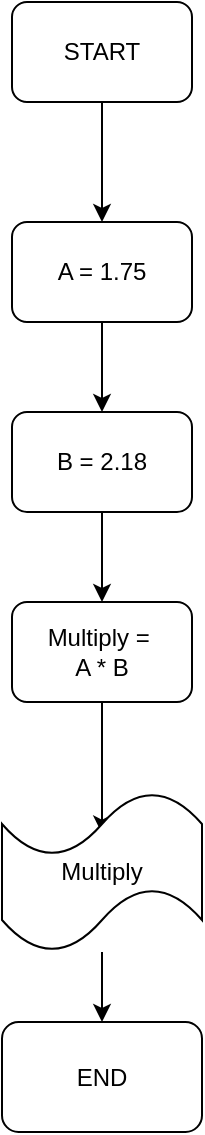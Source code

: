 <mxfile version="21.6.3" type="github">
  <diagram id="C5RBs43oDa-KdzZeNtuy" name="Page-1">
    <mxGraphModel dx="954" dy="642" grid="1" gridSize="10" guides="1" tooltips="1" connect="1" arrows="1" fold="1" page="1" pageScale="1" pageWidth="827" pageHeight="1169" math="0" shadow="0">
      <root>
        <mxCell id="WIyWlLk6GJQsqaUBKTNV-0" />
        <mxCell id="WIyWlLk6GJQsqaUBKTNV-1" parent="WIyWlLk6GJQsqaUBKTNV-0" />
        <mxCell id="I-HRYapTJ19IXj3I7Lnx-9" value="" style="rounded=1;whiteSpace=wrap;html=1;" vertex="1" parent="WIyWlLk6GJQsqaUBKTNV-1">
          <mxGeometry x="155" y="15" width="90" height="50" as="geometry" />
        </mxCell>
        <mxCell id="I-HRYapTJ19IXj3I7Lnx-19" style="edgeStyle=orthogonalEdgeStyle;rounded=0;orthogonalLoop=1;jettySize=auto;html=1;entryX=0.5;entryY=0;entryDx=0;entryDy=0;exitX=0.5;exitY=1;exitDx=0;exitDy=0;" edge="1" parent="WIyWlLk6GJQsqaUBKTNV-1" source="I-HRYapTJ19IXj3I7Lnx-9" target="I-HRYapTJ19IXj3I7Lnx-11">
          <mxGeometry relative="1" as="geometry">
            <mxPoint x="200" y="90" as="sourcePoint" />
          </mxGeometry>
        </mxCell>
        <mxCell id="I-HRYapTJ19IXj3I7Lnx-10" value="START" style="text;html=1;strokeColor=none;fillColor=none;align=center;verticalAlign=middle;whiteSpace=wrap;rounded=0;" vertex="1" parent="WIyWlLk6GJQsqaUBKTNV-1">
          <mxGeometry x="175" y="27.5" width="50" height="25" as="geometry" />
        </mxCell>
        <mxCell id="I-HRYapTJ19IXj3I7Lnx-20" style="edgeStyle=orthogonalEdgeStyle;rounded=0;orthogonalLoop=1;jettySize=auto;html=1;entryX=0.5;entryY=0;entryDx=0;entryDy=0;" edge="1" parent="WIyWlLk6GJQsqaUBKTNV-1" source="I-HRYapTJ19IXj3I7Lnx-11" target="I-HRYapTJ19IXj3I7Lnx-13">
          <mxGeometry relative="1" as="geometry" />
        </mxCell>
        <mxCell id="I-HRYapTJ19IXj3I7Lnx-11" value="" style="rounded=1;whiteSpace=wrap;html=1;" vertex="1" parent="WIyWlLk6GJQsqaUBKTNV-1">
          <mxGeometry x="155" y="125" width="90" height="50" as="geometry" />
        </mxCell>
        <mxCell id="I-HRYapTJ19IXj3I7Lnx-12" value="A = 1.75" style="text;html=1;strokeColor=none;fillColor=none;align=center;verticalAlign=middle;whiteSpace=wrap;rounded=0;" vertex="1" parent="WIyWlLk6GJQsqaUBKTNV-1">
          <mxGeometry x="170" y="135" width="60" height="30" as="geometry" />
        </mxCell>
        <mxCell id="I-HRYapTJ19IXj3I7Lnx-21" style="edgeStyle=orthogonalEdgeStyle;rounded=0;orthogonalLoop=1;jettySize=auto;html=1;entryX=0.5;entryY=0;entryDx=0;entryDy=0;" edge="1" parent="WIyWlLk6GJQsqaUBKTNV-1" source="I-HRYapTJ19IXj3I7Lnx-13" target="I-HRYapTJ19IXj3I7Lnx-15">
          <mxGeometry relative="1" as="geometry" />
        </mxCell>
        <mxCell id="I-HRYapTJ19IXj3I7Lnx-13" value="" style="rounded=1;whiteSpace=wrap;html=1;" vertex="1" parent="WIyWlLk6GJQsqaUBKTNV-1">
          <mxGeometry x="155" y="220" width="90" height="50" as="geometry" />
        </mxCell>
        <mxCell id="I-HRYapTJ19IXj3I7Lnx-14" value="B = 2.18" style="text;html=1;strokeColor=none;fillColor=none;align=center;verticalAlign=middle;whiteSpace=wrap;rounded=0;" vertex="1" parent="WIyWlLk6GJQsqaUBKTNV-1">
          <mxGeometry x="170" y="230" width="60" height="30" as="geometry" />
        </mxCell>
        <mxCell id="I-HRYapTJ19IXj3I7Lnx-24" style="edgeStyle=orthogonalEdgeStyle;rounded=0;orthogonalLoop=1;jettySize=auto;html=1;entryX=0.5;entryY=0.26;entryDx=0;entryDy=0;entryPerimeter=0;" edge="1" parent="WIyWlLk6GJQsqaUBKTNV-1" source="I-HRYapTJ19IXj3I7Lnx-15" target="I-HRYapTJ19IXj3I7Lnx-18">
          <mxGeometry relative="1" as="geometry" />
        </mxCell>
        <mxCell id="I-HRYapTJ19IXj3I7Lnx-15" value="" style="rounded=1;whiteSpace=wrap;html=1;" vertex="1" parent="WIyWlLk6GJQsqaUBKTNV-1">
          <mxGeometry x="155" y="315" width="90" height="50" as="geometry" />
        </mxCell>
        <mxCell id="I-HRYapTJ19IXj3I7Lnx-16" value="Multiply =&amp;nbsp; A * B" style="text;html=1;strokeColor=none;fillColor=none;align=center;verticalAlign=middle;whiteSpace=wrap;rounded=0;" vertex="1" parent="WIyWlLk6GJQsqaUBKTNV-1">
          <mxGeometry x="170" y="325" width="60" height="30" as="geometry" />
        </mxCell>
        <mxCell id="I-HRYapTJ19IXj3I7Lnx-29" style="edgeStyle=orthogonalEdgeStyle;rounded=0;orthogonalLoop=1;jettySize=auto;html=1;entryX=0.5;entryY=0;entryDx=0;entryDy=0;" edge="1" parent="WIyWlLk6GJQsqaUBKTNV-1" source="I-HRYapTJ19IXj3I7Lnx-18" target="I-HRYapTJ19IXj3I7Lnx-26">
          <mxGeometry relative="1" as="geometry" />
        </mxCell>
        <mxCell id="I-HRYapTJ19IXj3I7Lnx-18" value="" style="shape=tape;whiteSpace=wrap;html=1;" vertex="1" parent="WIyWlLk6GJQsqaUBKTNV-1">
          <mxGeometry x="150" y="410" width="100" height="80" as="geometry" />
        </mxCell>
        <mxCell id="I-HRYapTJ19IXj3I7Lnx-25" value="Multiply" style="text;html=1;strokeColor=none;fillColor=none;align=center;verticalAlign=middle;whiteSpace=wrap;rounded=0;" vertex="1" parent="WIyWlLk6GJQsqaUBKTNV-1">
          <mxGeometry x="170" y="435" width="60" height="30" as="geometry" />
        </mxCell>
        <mxCell id="I-HRYapTJ19IXj3I7Lnx-26" value="" style="rounded=1;whiteSpace=wrap;html=1;" vertex="1" parent="WIyWlLk6GJQsqaUBKTNV-1">
          <mxGeometry x="150" y="525" width="100" height="55" as="geometry" />
        </mxCell>
        <mxCell id="I-HRYapTJ19IXj3I7Lnx-27" value="END" style="text;html=1;strokeColor=none;fillColor=none;align=center;verticalAlign=middle;whiteSpace=wrap;rounded=0;" vertex="1" parent="WIyWlLk6GJQsqaUBKTNV-1">
          <mxGeometry x="170" y="537.5" width="60" height="30" as="geometry" />
        </mxCell>
      </root>
    </mxGraphModel>
  </diagram>
</mxfile>
